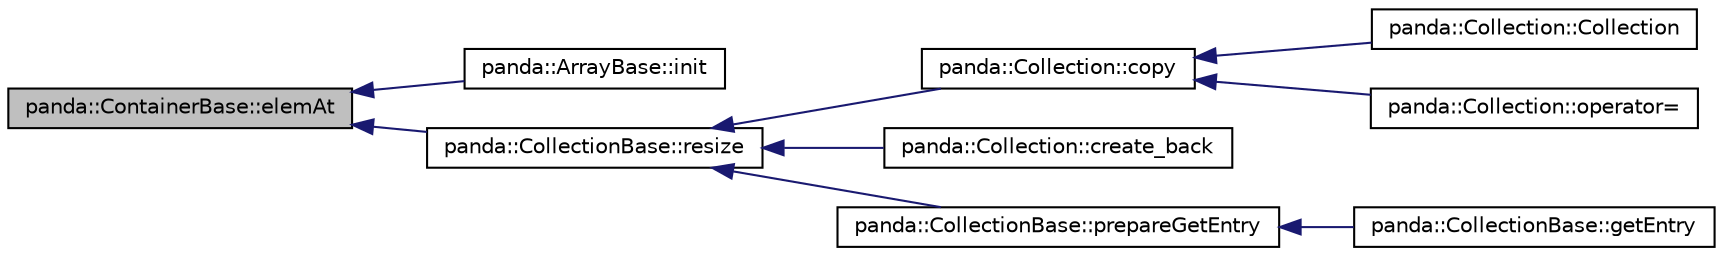 digraph G
{
  edge [fontname="Helvetica",fontsize="10",labelfontname="Helvetica",labelfontsize="10"];
  node [fontname="Helvetica",fontsize="10",shape=record];
  rankdir=LR;
  Node1 [label="panda::ContainerBase::elemAt",height=0.2,width=0.4,color="black", fillcolor="grey75", style="filled" fontcolor="black"];
  Node1 -> Node2 [dir=back,color="midnightblue",fontsize="10",style="solid"];
  Node2 [label="panda::ArrayBase::init",height=0.2,width=0.4,color="black", fillcolor="white", style="filled",URL="$classpanda_1_1ArrayBase.html#a4df67e49765f19d5cd8596108eca11ed",tooltip="Reset the object state."];
  Node1 -> Node3 [dir=back,color="midnightblue",fontsize="10",style="solid"];
  Node3 [label="panda::CollectionBase::resize",height=0.2,width=0.4,color="black", fillcolor="white", style="filled",URL="$classpanda_1_1CollectionBase.html#a3ec014ac2da87bb755afbea0822621cc",tooltip="Resize the container."];
  Node3 -> Node4 [dir=back,color="midnightblue",fontsize="10",style="solid"];
  Node4 [label="panda::Collection::copy",height=0.2,width=0.4,color="black", fillcolor="white", style="filled",URL="$classpanda_1_1Collection.html#ad194c8ae8355ce5ba6c04518a223cde1",tooltip="Copy the array contents."];
  Node4 -> Node5 [dir=back,color="midnightblue",fontsize="10",style="solid"];
  Node5 [label="panda::Collection::Collection",height=0.2,width=0.4,color="black", fillcolor="white", style="filled",URL="$classpanda_1_1Collection.html#a065b038d41d0437ddacdab9f22f6d397"];
  Node4 -> Node6 [dir=back,color="midnightblue",fontsize="10",style="solid"];
  Node6 [label="panda::Collection::operator=",height=0.2,width=0.4,color="black", fillcolor="white", style="filled",URL="$classpanda_1_1Collection.html#af2065fa6ed20c1fe1dd54b33f83e7778"];
  Node3 -> Node7 [dir=back,color="midnightblue",fontsize="10",style="solid"];
  Node7 [label="panda::Collection::create_back",height=0.2,width=0.4,color="black", fillcolor="white", style="filled",URL="$classpanda_1_1Collection.html#a76d29ff9b6366c3a39f2aa06ac6b0604",tooltip="Create an element at the end of the collection and return a reference."];
  Node3 -> Node8 [dir=back,color="midnightblue",fontsize="10",style="solid"];
  Node8 [label="panda::CollectionBase::prepareGetEntry",height=0.2,width=0.4,color="black", fillcolor="white", style="filled",URL="$classpanda_1_1CollectionBase.html#a217c39578bc5e0e7e2b6ebf44bf93cdd",tooltip="Run a look-ahead of the entry to determine the collection resize."];
  Node8 -> Node9 [dir=back,color="midnightblue",fontsize="10",style="solid"];
  Node9 [label="panda::CollectionBase::getEntry",height=0.2,width=0.4,color="black", fillcolor="white", style="filled",URL="$classpanda_1_1CollectionBase.html#a777e26ce2cc4f86e7cc4eb345b0a78d7",tooltip="Read an entry from an input tree."];
}
